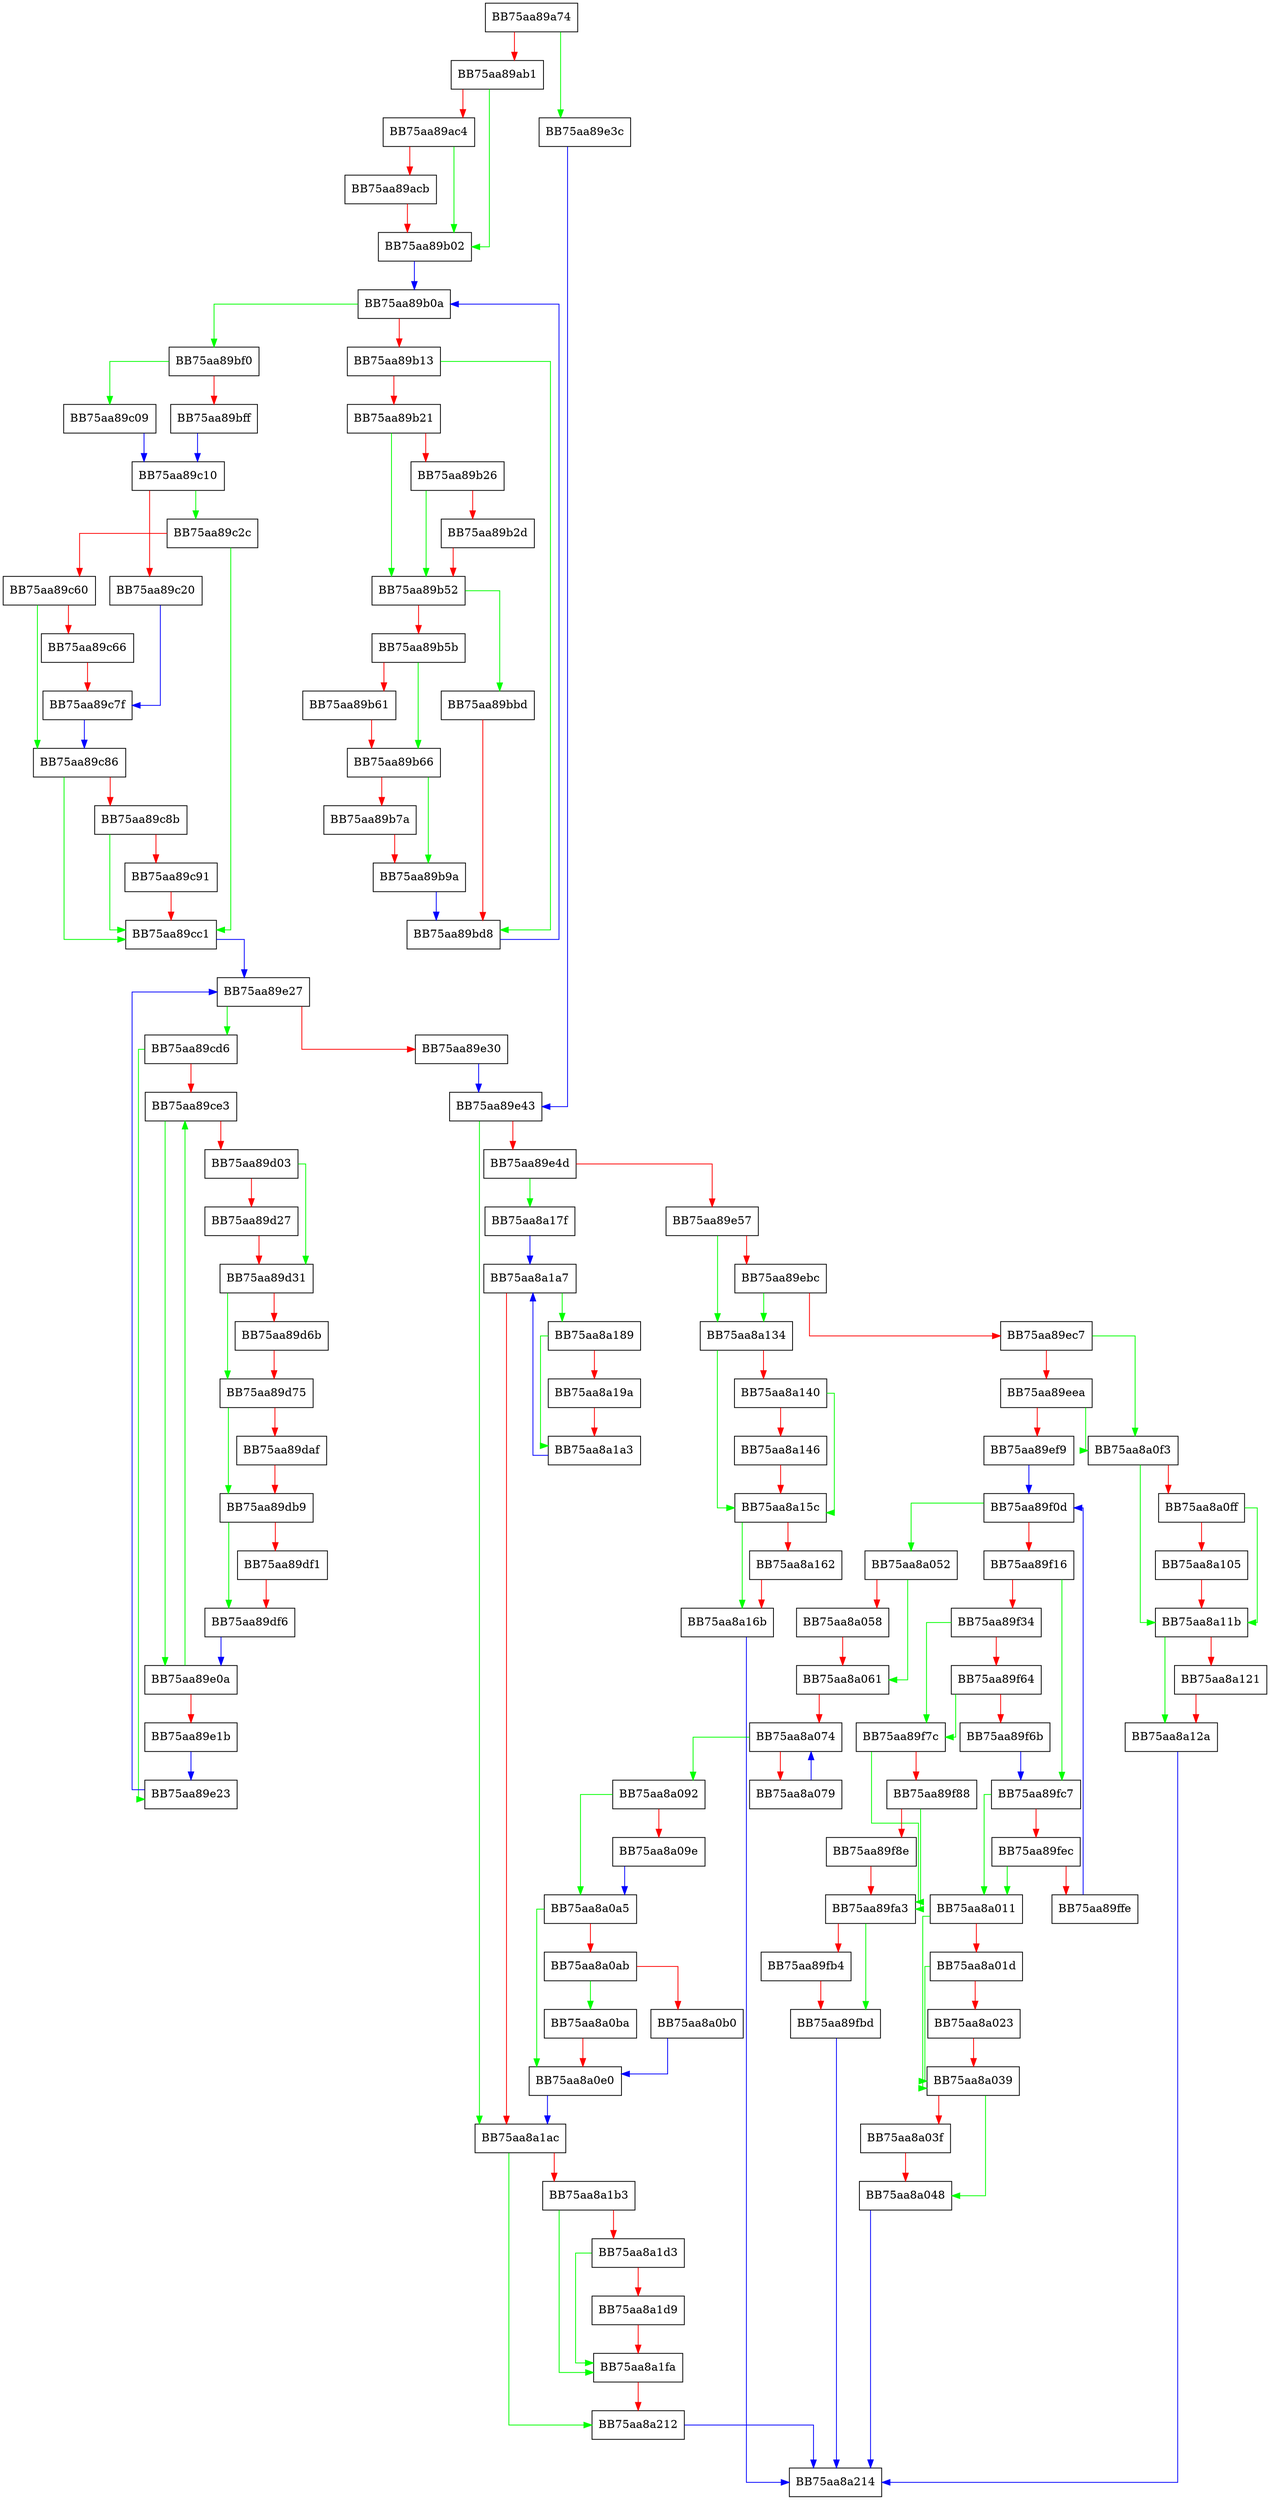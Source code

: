 digraph PostProcessRecordsWorker {
  node [shape="box"];
  graph [splines=ortho];
  BB75aa89a74 -> BB75aa89e3c [color="green"];
  BB75aa89a74 -> BB75aa89ab1 [color="red"];
  BB75aa89ab1 -> BB75aa89b02 [color="green"];
  BB75aa89ab1 -> BB75aa89ac4 [color="red"];
  BB75aa89ac4 -> BB75aa89b02 [color="green"];
  BB75aa89ac4 -> BB75aa89acb [color="red"];
  BB75aa89acb -> BB75aa89b02 [color="red"];
  BB75aa89b02 -> BB75aa89b0a [color="blue"];
  BB75aa89b0a -> BB75aa89bf0 [color="green"];
  BB75aa89b0a -> BB75aa89b13 [color="red"];
  BB75aa89b13 -> BB75aa89bd8 [color="green"];
  BB75aa89b13 -> BB75aa89b21 [color="red"];
  BB75aa89b21 -> BB75aa89b52 [color="green"];
  BB75aa89b21 -> BB75aa89b26 [color="red"];
  BB75aa89b26 -> BB75aa89b52 [color="green"];
  BB75aa89b26 -> BB75aa89b2d [color="red"];
  BB75aa89b2d -> BB75aa89b52 [color="red"];
  BB75aa89b52 -> BB75aa89bbd [color="green"];
  BB75aa89b52 -> BB75aa89b5b [color="red"];
  BB75aa89b5b -> BB75aa89b66 [color="green"];
  BB75aa89b5b -> BB75aa89b61 [color="red"];
  BB75aa89b61 -> BB75aa89b66 [color="red"];
  BB75aa89b66 -> BB75aa89b9a [color="green"];
  BB75aa89b66 -> BB75aa89b7a [color="red"];
  BB75aa89b7a -> BB75aa89b9a [color="red"];
  BB75aa89b9a -> BB75aa89bd8 [color="blue"];
  BB75aa89bbd -> BB75aa89bd8 [color="red"];
  BB75aa89bd8 -> BB75aa89b0a [color="blue"];
  BB75aa89bf0 -> BB75aa89c09 [color="green"];
  BB75aa89bf0 -> BB75aa89bff [color="red"];
  BB75aa89bff -> BB75aa89c10 [color="blue"];
  BB75aa89c09 -> BB75aa89c10 [color="blue"];
  BB75aa89c10 -> BB75aa89c2c [color="green"];
  BB75aa89c10 -> BB75aa89c20 [color="red"];
  BB75aa89c20 -> BB75aa89c7f [color="blue"];
  BB75aa89c2c -> BB75aa89cc1 [color="green"];
  BB75aa89c2c -> BB75aa89c60 [color="red"];
  BB75aa89c60 -> BB75aa89c86 [color="green"];
  BB75aa89c60 -> BB75aa89c66 [color="red"];
  BB75aa89c66 -> BB75aa89c7f [color="red"];
  BB75aa89c7f -> BB75aa89c86 [color="blue"];
  BB75aa89c86 -> BB75aa89cc1 [color="green"];
  BB75aa89c86 -> BB75aa89c8b [color="red"];
  BB75aa89c8b -> BB75aa89cc1 [color="green"];
  BB75aa89c8b -> BB75aa89c91 [color="red"];
  BB75aa89c91 -> BB75aa89cc1 [color="red"];
  BB75aa89cc1 -> BB75aa89e27 [color="blue"];
  BB75aa89cd6 -> BB75aa89e23 [color="green"];
  BB75aa89cd6 -> BB75aa89ce3 [color="red"];
  BB75aa89ce3 -> BB75aa89e0a [color="green"];
  BB75aa89ce3 -> BB75aa89d03 [color="red"];
  BB75aa89d03 -> BB75aa89d31 [color="green"];
  BB75aa89d03 -> BB75aa89d27 [color="red"];
  BB75aa89d27 -> BB75aa89d31 [color="red"];
  BB75aa89d31 -> BB75aa89d75 [color="green"];
  BB75aa89d31 -> BB75aa89d6b [color="red"];
  BB75aa89d6b -> BB75aa89d75 [color="red"];
  BB75aa89d75 -> BB75aa89db9 [color="green"];
  BB75aa89d75 -> BB75aa89daf [color="red"];
  BB75aa89daf -> BB75aa89db9 [color="red"];
  BB75aa89db9 -> BB75aa89df6 [color="green"];
  BB75aa89db9 -> BB75aa89df1 [color="red"];
  BB75aa89df1 -> BB75aa89df6 [color="red"];
  BB75aa89df6 -> BB75aa89e0a [color="blue"];
  BB75aa89e0a -> BB75aa89ce3 [color="green"];
  BB75aa89e0a -> BB75aa89e1b [color="red"];
  BB75aa89e1b -> BB75aa89e23 [color="blue"];
  BB75aa89e23 -> BB75aa89e27 [color="blue"];
  BB75aa89e27 -> BB75aa89cd6 [color="green"];
  BB75aa89e27 -> BB75aa89e30 [color="red"];
  BB75aa89e30 -> BB75aa89e43 [color="blue"];
  BB75aa89e3c -> BB75aa89e43 [color="blue"];
  BB75aa89e43 -> BB75aa8a1ac [color="green"];
  BB75aa89e43 -> BB75aa89e4d [color="red"];
  BB75aa89e4d -> BB75aa8a17f [color="green"];
  BB75aa89e4d -> BB75aa89e57 [color="red"];
  BB75aa89e57 -> BB75aa8a134 [color="green"];
  BB75aa89e57 -> BB75aa89ebc [color="red"];
  BB75aa89ebc -> BB75aa8a134 [color="green"];
  BB75aa89ebc -> BB75aa89ec7 [color="red"];
  BB75aa89ec7 -> BB75aa8a0f3 [color="green"];
  BB75aa89ec7 -> BB75aa89eea [color="red"];
  BB75aa89eea -> BB75aa8a0f3 [color="green"];
  BB75aa89eea -> BB75aa89ef9 [color="red"];
  BB75aa89ef9 -> BB75aa89f0d [color="blue"];
  BB75aa89f0d -> BB75aa8a052 [color="green"];
  BB75aa89f0d -> BB75aa89f16 [color="red"];
  BB75aa89f16 -> BB75aa89fc7 [color="green"];
  BB75aa89f16 -> BB75aa89f34 [color="red"];
  BB75aa89f34 -> BB75aa89f7c [color="green"];
  BB75aa89f34 -> BB75aa89f64 [color="red"];
  BB75aa89f64 -> BB75aa89f7c [color="green"];
  BB75aa89f64 -> BB75aa89f6b [color="red"];
  BB75aa89f6b -> BB75aa89fc7 [color="blue"];
  BB75aa89f7c -> BB75aa89fa3 [color="green"];
  BB75aa89f7c -> BB75aa89f88 [color="red"];
  BB75aa89f88 -> BB75aa89fa3 [color="green"];
  BB75aa89f88 -> BB75aa89f8e [color="red"];
  BB75aa89f8e -> BB75aa89fa3 [color="red"];
  BB75aa89fa3 -> BB75aa89fbd [color="green"];
  BB75aa89fa3 -> BB75aa89fb4 [color="red"];
  BB75aa89fb4 -> BB75aa89fbd [color="red"];
  BB75aa89fbd -> BB75aa8a214 [color="blue"];
  BB75aa89fc7 -> BB75aa8a011 [color="green"];
  BB75aa89fc7 -> BB75aa89fec [color="red"];
  BB75aa89fec -> BB75aa8a011 [color="green"];
  BB75aa89fec -> BB75aa89ffe [color="red"];
  BB75aa89ffe -> BB75aa89f0d [color="blue"];
  BB75aa8a011 -> BB75aa8a039 [color="green"];
  BB75aa8a011 -> BB75aa8a01d [color="red"];
  BB75aa8a01d -> BB75aa8a039 [color="green"];
  BB75aa8a01d -> BB75aa8a023 [color="red"];
  BB75aa8a023 -> BB75aa8a039 [color="red"];
  BB75aa8a039 -> BB75aa8a048 [color="green"];
  BB75aa8a039 -> BB75aa8a03f [color="red"];
  BB75aa8a03f -> BB75aa8a048 [color="red"];
  BB75aa8a048 -> BB75aa8a214 [color="blue"];
  BB75aa8a052 -> BB75aa8a061 [color="green"];
  BB75aa8a052 -> BB75aa8a058 [color="red"];
  BB75aa8a058 -> BB75aa8a061 [color="red"];
  BB75aa8a061 -> BB75aa8a074 [color="red"];
  BB75aa8a074 -> BB75aa8a092 [color="green"];
  BB75aa8a074 -> BB75aa8a079 [color="red"];
  BB75aa8a079 -> BB75aa8a074 [color="blue"];
  BB75aa8a092 -> BB75aa8a0a5 [color="green"];
  BB75aa8a092 -> BB75aa8a09e [color="red"];
  BB75aa8a09e -> BB75aa8a0a5 [color="blue"];
  BB75aa8a0a5 -> BB75aa8a0e0 [color="green"];
  BB75aa8a0a5 -> BB75aa8a0ab [color="red"];
  BB75aa8a0ab -> BB75aa8a0ba [color="green"];
  BB75aa8a0ab -> BB75aa8a0b0 [color="red"];
  BB75aa8a0b0 -> BB75aa8a0e0 [color="blue"];
  BB75aa8a0ba -> BB75aa8a0e0 [color="red"];
  BB75aa8a0e0 -> BB75aa8a1ac [color="blue"];
  BB75aa8a0f3 -> BB75aa8a11b [color="green"];
  BB75aa8a0f3 -> BB75aa8a0ff [color="red"];
  BB75aa8a0ff -> BB75aa8a11b [color="green"];
  BB75aa8a0ff -> BB75aa8a105 [color="red"];
  BB75aa8a105 -> BB75aa8a11b [color="red"];
  BB75aa8a11b -> BB75aa8a12a [color="green"];
  BB75aa8a11b -> BB75aa8a121 [color="red"];
  BB75aa8a121 -> BB75aa8a12a [color="red"];
  BB75aa8a12a -> BB75aa8a214 [color="blue"];
  BB75aa8a134 -> BB75aa8a15c [color="green"];
  BB75aa8a134 -> BB75aa8a140 [color="red"];
  BB75aa8a140 -> BB75aa8a15c [color="green"];
  BB75aa8a140 -> BB75aa8a146 [color="red"];
  BB75aa8a146 -> BB75aa8a15c [color="red"];
  BB75aa8a15c -> BB75aa8a16b [color="green"];
  BB75aa8a15c -> BB75aa8a162 [color="red"];
  BB75aa8a162 -> BB75aa8a16b [color="red"];
  BB75aa8a16b -> BB75aa8a214 [color="blue"];
  BB75aa8a17f -> BB75aa8a1a7 [color="blue"];
  BB75aa8a189 -> BB75aa8a1a3 [color="green"];
  BB75aa8a189 -> BB75aa8a19a [color="red"];
  BB75aa8a19a -> BB75aa8a1a3 [color="red"];
  BB75aa8a1a3 -> BB75aa8a1a7 [color="blue"];
  BB75aa8a1a7 -> BB75aa8a189 [color="green"];
  BB75aa8a1a7 -> BB75aa8a1ac [color="red"];
  BB75aa8a1ac -> BB75aa8a212 [color="green"];
  BB75aa8a1ac -> BB75aa8a1b3 [color="red"];
  BB75aa8a1b3 -> BB75aa8a1fa [color="green"];
  BB75aa8a1b3 -> BB75aa8a1d3 [color="red"];
  BB75aa8a1d3 -> BB75aa8a1fa [color="green"];
  BB75aa8a1d3 -> BB75aa8a1d9 [color="red"];
  BB75aa8a1d9 -> BB75aa8a1fa [color="red"];
  BB75aa8a1fa -> BB75aa8a212 [color="red"];
  BB75aa8a212 -> BB75aa8a214 [color="blue"];
}